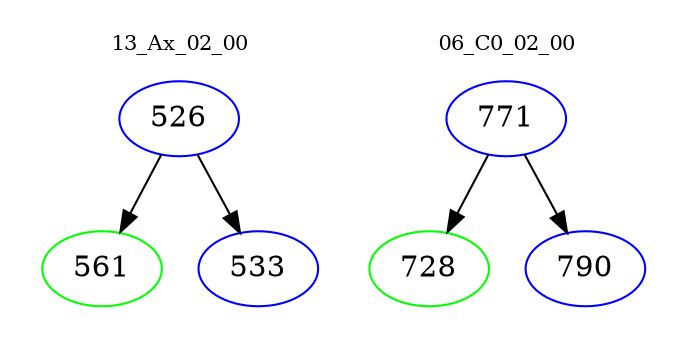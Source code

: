 digraph{
subgraph cluster_0 {
color = white
label = "13_Ax_02_00";
fontsize=10;
T0_526 [label="526", color="blue"]
T0_526 -> T0_561 [color="black"]
T0_561 [label="561", color="green"]
T0_526 -> T0_533 [color="black"]
T0_533 [label="533", color="blue"]
}
subgraph cluster_1 {
color = white
label = "06_C0_02_00";
fontsize=10;
T1_771 [label="771", color="blue"]
T1_771 -> T1_728 [color="black"]
T1_728 [label="728", color="green"]
T1_771 -> T1_790 [color="black"]
T1_790 [label="790", color="blue"]
}
}
